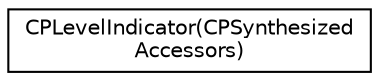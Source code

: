 digraph "Graphical Class Hierarchy"
{
  edge [fontname="Helvetica",fontsize="10",labelfontname="Helvetica",labelfontsize="10"];
  node [fontname="Helvetica",fontsize="10",shape=record];
  rankdir="LR";
  Node1 [label="CPLevelIndicator(CPSynthesized\lAccessors)",height=0.2,width=0.4,color="black", fillcolor="white", style="filled",URL="$category_c_p_level_indicator_07_c_p_synthesized_accessors_08.html"];
}
